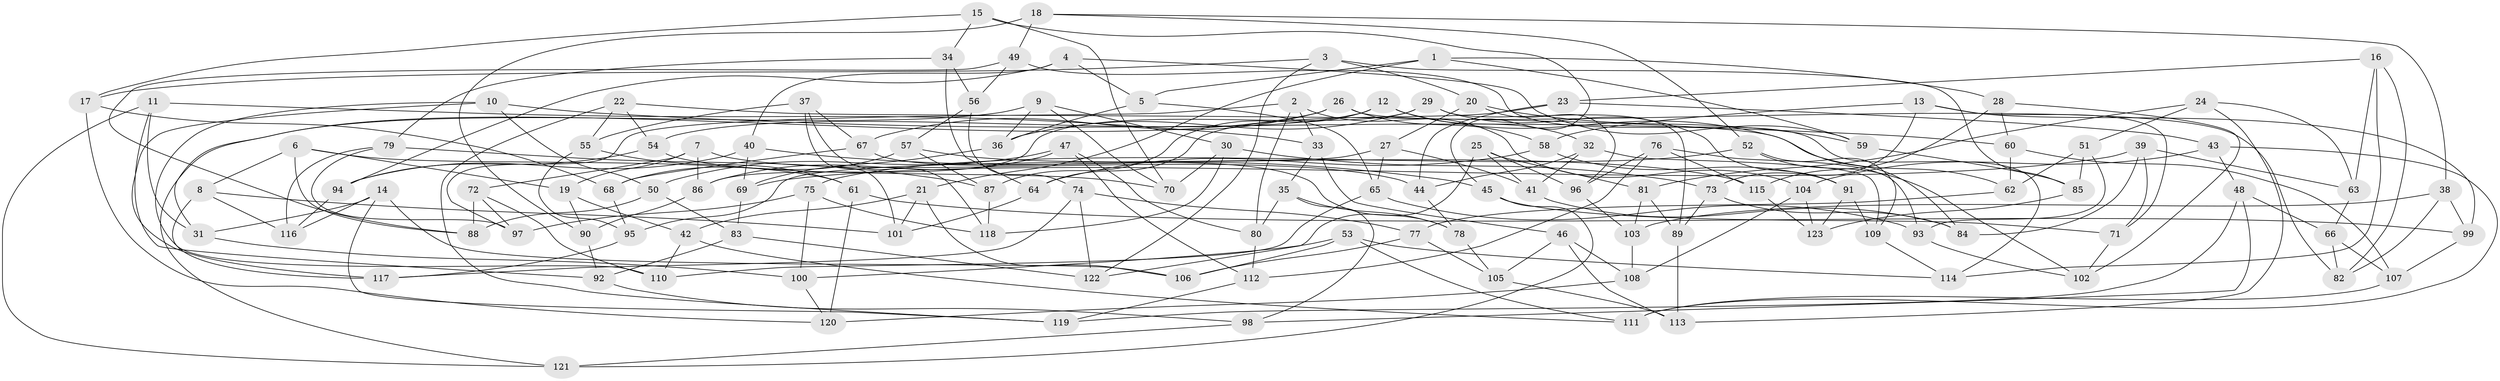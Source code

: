 // coarse degree distribution, {6: 0.06, 9: 0.18, 10: 0.08, 11: 0.04, 7: 0.1, 4: 0.44, 3: 0.06, 8: 0.02, 5: 0.02}
// Generated by graph-tools (version 1.1) at 2025/53/03/04/25 22:53:54]
// undirected, 123 vertices, 246 edges
graph export_dot {
  node [color=gray90,style=filled];
  1;
  2;
  3;
  4;
  5;
  6;
  7;
  8;
  9;
  10;
  11;
  12;
  13;
  14;
  15;
  16;
  17;
  18;
  19;
  20;
  21;
  22;
  23;
  24;
  25;
  26;
  27;
  28;
  29;
  30;
  31;
  32;
  33;
  34;
  35;
  36;
  37;
  38;
  39;
  40;
  41;
  42;
  43;
  44;
  45;
  46;
  47;
  48;
  49;
  50;
  51;
  52;
  53;
  54;
  55;
  56;
  57;
  58;
  59;
  60;
  61;
  62;
  63;
  64;
  65;
  66;
  67;
  68;
  69;
  70;
  71;
  72;
  73;
  74;
  75;
  76;
  77;
  78;
  79;
  80;
  81;
  82;
  83;
  84;
  85;
  86;
  87;
  88;
  89;
  90;
  91;
  92;
  93;
  94;
  95;
  96;
  97;
  98;
  99;
  100;
  101;
  102;
  103;
  104;
  105;
  106;
  107;
  108;
  109;
  110;
  111;
  112;
  113;
  114;
  115;
  116;
  117;
  118;
  119;
  120;
  121;
  122;
  123;
  1 -- 28;
  1 -- 5;
  1 -- 21;
  1 -- 59;
  2 -- 80;
  2 -- 33;
  2 -- 104;
  2 -- 97;
  3 -- 85;
  3 -- 20;
  3 -- 17;
  3 -- 122;
  4 -- 40;
  4 -- 59;
  4 -- 94;
  4 -- 5;
  5 -- 65;
  5 -- 36;
  6 -- 8;
  6 -- 61;
  6 -- 19;
  6 -- 88;
  7 -- 72;
  7 -- 44;
  7 -- 86;
  7 -- 19;
  8 -- 117;
  8 -- 101;
  8 -- 116;
  9 -- 31;
  9 -- 70;
  9 -- 36;
  9 -- 30;
  10 -- 110;
  10 -- 60;
  10 -- 117;
  10 -- 50;
  11 -- 92;
  11 -- 121;
  11 -- 31;
  11 -- 33;
  12 -- 54;
  12 -- 87;
  12 -- 84;
  12 -- 32;
  13 -- 71;
  13 -- 73;
  13 -- 99;
  13 -- 58;
  14 -- 119;
  14 -- 31;
  14 -- 116;
  14 -- 106;
  15 -- 17;
  15 -- 70;
  15 -- 45;
  15 -- 34;
  16 -- 63;
  16 -- 82;
  16 -- 114;
  16 -- 23;
  17 -- 68;
  17 -- 120;
  18 -- 49;
  18 -- 90;
  18 -- 38;
  18 -- 52;
  19 -- 42;
  19 -- 90;
  20 -- 96;
  20 -- 59;
  20 -- 27;
  21 -- 42;
  21 -- 101;
  21 -- 106;
  22 -- 54;
  22 -- 55;
  22 -- 119;
  22 -- 62;
  23 -- 43;
  23 -- 64;
  23 -- 44;
  24 -- 51;
  24 -- 81;
  24 -- 113;
  24 -- 63;
  25 -- 96;
  25 -- 122;
  25 -- 41;
  25 -- 81;
  26 -- 82;
  26 -- 58;
  26 -- 67;
  26 -- 121;
  27 -- 41;
  27 -- 65;
  27 -- 95;
  28 -- 60;
  28 -- 115;
  28 -- 102;
  29 -- 91;
  29 -- 36;
  29 -- 86;
  29 -- 89;
  30 -- 73;
  30 -- 118;
  30 -- 70;
  31 -- 100;
  32 -- 109;
  32 -- 41;
  32 -- 44;
  33 -- 35;
  33 -- 46;
  34 -- 56;
  34 -- 79;
  34 -- 64;
  35 -- 80;
  35 -- 98;
  35 -- 78;
  36 -- 69;
  37 -- 67;
  37 -- 118;
  37 -- 101;
  37 -- 55;
  38 -- 82;
  38 -- 103;
  38 -- 99;
  39 -- 71;
  39 -- 84;
  39 -- 63;
  39 -- 69;
  40 -- 94;
  40 -- 45;
  40 -- 69;
  41 -- 84;
  42 -- 111;
  42 -- 110;
  43 -- 111;
  43 -- 104;
  43 -- 48;
  44 -- 78;
  45 -- 121;
  45 -- 71;
  46 -- 113;
  46 -- 105;
  46 -- 108;
  47 -- 112;
  47 -- 80;
  47 -- 50;
  47 -- 86;
  48 -- 119;
  48 -- 98;
  48 -- 66;
  49 -- 114;
  49 -- 56;
  49 -- 88;
  50 -- 88;
  50 -- 83;
  51 -- 62;
  51 -- 93;
  51 -- 85;
  52 -- 75;
  52 -- 109;
  52 -- 102;
  53 -- 111;
  53 -- 100;
  53 -- 106;
  53 -- 114;
  54 -- 70;
  54 -- 94;
  55 -- 61;
  55 -- 95;
  56 -- 57;
  56 -- 74;
  57 -- 87;
  57 -- 68;
  57 -- 115;
  58 -- 64;
  58 -- 91;
  59 -- 85;
  60 -- 107;
  60 -- 62;
  61 -- 120;
  61 -- 99;
  62 -- 77;
  63 -- 66;
  64 -- 101;
  65 -- 110;
  65 -- 93;
  66 -- 107;
  66 -- 82;
  67 -- 68;
  67 -- 78;
  68 -- 95;
  69 -- 83;
  71 -- 102;
  72 -- 110;
  72 -- 97;
  72 -- 88;
  73 -- 84;
  73 -- 89;
  74 -- 122;
  74 -- 77;
  74 -- 117;
  75 -- 97;
  75 -- 118;
  75 -- 100;
  76 -- 115;
  76 -- 112;
  76 -- 96;
  76 -- 93;
  77 -- 106;
  77 -- 105;
  78 -- 105;
  79 -- 116;
  79 -- 97;
  79 -- 87;
  80 -- 112;
  81 -- 89;
  81 -- 103;
  83 -- 122;
  83 -- 92;
  85 -- 123;
  86 -- 90;
  87 -- 118;
  89 -- 113;
  90 -- 92;
  91 -- 123;
  91 -- 109;
  92 -- 98;
  93 -- 102;
  94 -- 116;
  95 -- 117;
  96 -- 103;
  98 -- 121;
  99 -- 107;
  100 -- 120;
  103 -- 108;
  104 -- 108;
  104 -- 123;
  105 -- 113;
  107 -- 111;
  108 -- 120;
  109 -- 114;
  112 -- 119;
  115 -- 123;
}

